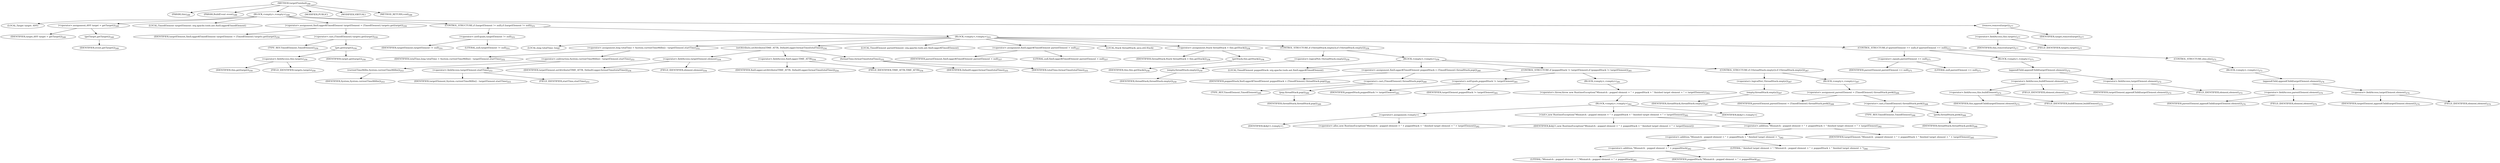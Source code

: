digraph "targetFinished" {  
"543" [label = <(METHOD,targetFinished)<SUB>248</SUB>> ]
"28" [label = <(PARAM,this)<SUB>248</SUB>> ]
"544" [label = <(PARAM,BuildEvent event)<SUB>248</SUB>> ]
"545" [label = <(BLOCK,&lt;empty&gt;,&lt;empty&gt;)<SUB>248</SUB>> ]
"546" [label = <(LOCAL,Target target: ANY)> ]
"547" [label = <(&lt;operator&gt;.assignment,ANY target = getTarget())<SUB>249</SUB>> ]
"548" [label = <(IDENTIFIER,target,ANY target = getTarget())<SUB>249</SUB>> ]
"549" [label = <(getTarget,getTarget())<SUB>249</SUB>> ]
"550" [label = <(IDENTIFIER,event,getTarget())<SUB>249</SUB>> ]
"551" [label = <(LOCAL,TimedElement targetElement: org.apache.tools.ant.XmlLogger$TimedElement)> ]
"552" [label = <(&lt;operator&gt;.assignment,XmlLogger$TimedElement targetElement = (TimedElement) targets.get(target))<SUB>250</SUB>> ]
"553" [label = <(IDENTIFIER,targetElement,XmlLogger$TimedElement targetElement = (TimedElement) targets.get(target))<SUB>250</SUB>> ]
"554" [label = <(&lt;operator&gt;.cast,(TimedElement) targets.get(target))<SUB>250</SUB>> ]
"555" [label = <(TYPE_REF,TimedElement,TimedElement)<SUB>250</SUB>> ]
"556" [label = <(get,get(target))<SUB>250</SUB>> ]
"557" [label = <(&lt;operator&gt;.fieldAccess,this.targets)<SUB>250</SUB>> ]
"558" [label = <(IDENTIFIER,this,get(target))<SUB>250</SUB>> ]
"559" [label = <(FIELD_IDENTIFIER,targets,targets)<SUB>250</SUB>> ]
"560" [label = <(IDENTIFIER,target,get(target))<SUB>250</SUB>> ]
"561" [label = <(CONTROL_STRUCTURE,if (targetElement != null),if (targetElement != null))<SUB>251</SUB>> ]
"562" [label = <(&lt;operator&gt;.notEquals,targetElement != null)<SUB>251</SUB>> ]
"563" [label = <(IDENTIFIER,targetElement,targetElement != null)<SUB>251</SUB>> ]
"564" [label = <(LITERAL,null,targetElement != null)<SUB>251</SUB>> ]
"565" [label = <(BLOCK,&lt;empty&gt;,&lt;empty&gt;)<SUB>251</SUB>> ]
"566" [label = <(LOCAL,long totalTime: long)> ]
"567" [label = <(&lt;operator&gt;.assignment,long totalTime = System.currentTimeMillis() - targetElement.startTime)<SUB>252</SUB>> ]
"568" [label = <(IDENTIFIER,totalTime,long totalTime = System.currentTimeMillis() - targetElement.startTime)<SUB>252</SUB>> ]
"569" [label = <(&lt;operator&gt;.subtraction,System.currentTimeMillis() - targetElement.startTime)<SUB>253</SUB>> ]
"570" [label = <(currentTimeMillis,System.currentTimeMillis())<SUB>253</SUB>> ]
"571" [label = <(IDENTIFIER,System,System.currentTimeMillis())<SUB>253</SUB>> ]
"572" [label = <(&lt;operator&gt;.fieldAccess,targetElement.startTime)<SUB>253</SUB>> ]
"573" [label = <(IDENTIFIER,targetElement,System.currentTimeMillis() - targetElement.startTime)<SUB>253</SUB>> ]
"574" [label = <(FIELD_IDENTIFIER,startTime,startTime)<SUB>253</SUB>> ]
"575" [label = <(setAttribute,setAttribute(TIME_ATTR, DefaultLogger.formatTime(totalTime)))<SUB>254</SUB>> ]
"576" [label = <(&lt;operator&gt;.fieldAccess,targetElement.element)<SUB>254</SUB>> ]
"577" [label = <(IDENTIFIER,targetElement,setAttribute(TIME_ATTR, DefaultLogger.formatTime(totalTime)))<SUB>254</SUB>> ]
"578" [label = <(FIELD_IDENTIFIER,element,element)<SUB>254</SUB>> ]
"579" [label = <(&lt;operator&gt;.fieldAccess,XmlLogger.TIME_ATTR)<SUB>254</SUB>> ]
"580" [label = <(IDENTIFIER,XmlLogger,setAttribute(TIME_ATTR, DefaultLogger.formatTime(totalTime)))<SUB>254</SUB>> ]
"581" [label = <(FIELD_IDENTIFIER,TIME_ATTR,TIME_ATTR)<SUB>254</SUB>> ]
"582" [label = <(formatTime,formatTime(totalTime))<SUB>255</SUB>> ]
"583" [label = <(IDENTIFIER,DefaultLogger,formatTime(totalTime))<SUB>255</SUB>> ]
"584" [label = <(IDENTIFIER,totalTime,formatTime(totalTime))<SUB>255</SUB>> ]
"585" [label = <(LOCAL,TimedElement parentElement: org.apache.tools.ant.XmlLogger$TimedElement)> ]
"586" [label = <(&lt;operator&gt;.assignment,XmlLogger$TimedElement parentElement = null)<SUB>257</SUB>> ]
"587" [label = <(IDENTIFIER,parentElement,XmlLogger$TimedElement parentElement = null)<SUB>257</SUB>> ]
"588" [label = <(LITERAL,null,XmlLogger$TimedElement parentElement = null)<SUB>257</SUB>> ]
"589" [label = <(LOCAL,Stack threadStack: java.util.Stack)> ]
"590" [label = <(&lt;operator&gt;.assignment,Stack threadStack = this.getStack())<SUB>258</SUB>> ]
"591" [label = <(IDENTIFIER,threadStack,Stack threadStack = this.getStack())<SUB>258</SUB>> ]
"592" [label = <(getStack,this.getStack())<SUB>258</SUB>> ]
"27" [label = <(IDENTIFIER,this,this.getStack())<SUB>258</SUB>> ]
"593" [label = <(CONTROL_STRUCTURE,if (!threadStack.empty()),if (!threadStack.empty()))<SUB>259</SUB>> ]
"594" [label = <(&lt;operator&gt;.logicalNot,!threadStack.empty())<SUB>259</SUB>> ]
"595" [label = <(empty,threadStack.empty())<SUB>259</SUB>> ]
"596" [label = <(IDENTIFIER,threadStack,threadStack.empty())<SUB>259</SUB>> ]
"597" [label = <(BLOCK,&lt;empty&gt;,&lt;empty&gt;)<SUB>259</SUB>> ]
"598" [label = <(LOCAL,TimedElement poppedStack: org.apache.tools.ant.XmlLogger$TimedElement)> ]
"599" [label = <(&lt;operator&gt;.assignment,XmlLogger$TimedElement poppedStack = (TimedElement) threadStack.pop())<SUB>260</SUB>> ]
"600" [label = <(IDENTIFIER,poppedStack,XmlLogger$TimedElement poppedStack = (TimedElement) threadStack.pop())<SUB>260</SUB>> ]
"601" [label = <(&lt;operator&gt;.cast,(TimedElement) threadStack.pop())<SUB>260</SUB>> ]
"602" [label = <(TYPE_REF,TimedElement,TimedElement)<SUB>260</SUB>> ]
"603" [label = <(pop,threadStack.pop())<SUB>260</SUB>> ]
"604" [label = <(IDENTIFIER,threadStack,threadStack.pop())<SUB>260</SUB>> ]
"605" [label = <(CONTROL_STRUCTURE,if (poppedStack != targetElement),if (poppedStack != targetElement))<SUB>261</SUB>> ]
"606" [label = <(&lt;operator&gt;.notEquals,poppedStack != targetElement)<SUB>261</SUB>> ]
"607" [label = <(IDENTIFIER,poppedStack,poppedStack != targetElement)<SUB>261</SUB>> ]
"608" [label = <(IDENTIFIER,targetElement,poppedStack != targetElement)<SUB>261</SUB>> ]
"609" [label = <(BLOCK,&lt;empty&gt;,&lt;empty&gt;)<SUB>261</SUB>> ]
"610" [label = <(&lt;operator&gt;.throw,throw new RuntimeException(&quot;Mismatch - popped element = &quot; + poppedStack + &quot; finished target element = &quot; + targetElement);)<SUB>262</SUB>> ]
"611" [label = <(BLOCK,&lt;empty&gt;,&lt;empty&gt;)<SUB>262</SUB>> ]
"612" [label = <(&lt;operator&gt;.assignment,&lt;empty&gt;)> ]
"613" [label = <(IDENTIFIER,$obj11,&lt;empty&gt;)> ]
"614" [label = <(&lt;operator&gt;.alloc,new RuntimeException(&quot;Mismatch - popped element = &quot; + poppedStack + &quot; finished target element = &quot; + targetElement))<SUB>262</SUB>> ]
"615" [label = <(&lt;init&gt;,new RuntimeException(&quot;Mismatch - popped element = &quot; + poppedStack + &quot; finished target element = &quot; + targetElement))<SUB>262</SUB>> ]
"616" [label = <(IDENTIFIER,$obj11,new RuntimeException(&quot;Mismatch - popped element = &quot; + poppedStack + &quot; finished target element = &quot; + targetElement))> ]
"617" [label = <(&lt;operator&gt;.addition,&quot;Mismatch - popped element = &quot; + poppedStack + &quot; finished target element = &quot; + targetElement)<SUB>262</SUB>> ]
"618" [label = <(&lt;operator&gt;.addition,&quot;Mismatch - popped element = &quot; + poppedStack + &quot; finished target element = &quot;)<SUB>262</SUB>> ]
"619" [label = <(&lt;operator&gt;.addition,&quot;Mismatch - popped element = &quot; + poppedStack)<SUB>262</SUB>> ]
"620" [label = <(LITERAL,&quot;Mismatch - popped element = &quot;,&quot;Mismatch - popped element = &quot; + poppedStack)<SUB>262</SUB>> ]
"621" [label = <(IDENTIFIER,poppedStack,&quot;Mismatch - popped element = &quot; + poppedStack)<SUB>263</SUB>> ]
"622" [label = <(LITERAL,&quot; finished target element = &quot;,&quot;Mismatch - popped element = &quot; + poppedStack + &quot; finished target element = &quot;)<SUB>264</SUB>> ]
"623" [label = <(IDENTIFIER,targetElement,&quot;Mismatch - popped element = &quot; + poppedStack + &quot; finished target element = &quot; + targetElement)<SUB>265</SUB>> ]
"624" [label = <(IDENTIFIER,$obj11,&lt;empty&gt;)> ]
"625" [label = <(CONTROL_STRUCTURE,if (!threadStack.empty()),if (!threadStack.empty()))<SUB>267</SUB>> ]
"626" [label = <(&lt;operator&gt;.logicalNot,!threadStack.empty())<SUB>267</SUB>> ]
"627" [label = <(empty,threadStack.empty())<SUB>267</SUB>> ]
"628" [label = <(IDENTIFIER,threadStack,threadStack.empty())<SUB>267</SUB>> ]
"629" [label = <(BLOCK,&lt;empty&gt;,&lt;empty&gt;)<SUB>267</SUB>> ]
"630" [label = <(&lt;operator&gt;.assignment,parentElement = (TimedElement) threadStack.peek())<SUB>268</SUB>> ]
"631" [label = <(IDENTIFIER,parentElement,parentElement = (TimedElement) threadStack.peek())<SUB>268</SUB>> ]
"632" [label = <(&lt;operator&gt;.cast,(TimedElement) threadStack.peek())<SUB>268</SUB>> ]
"633" [label = <(TYPE_REF,TimedElement,TimedElement)<SUB>268</SUB>> ]
"634" [label = <(peek,threadStack.peek())<SUB>268</SUB>> ]
"635" [label = <(IDENTIFIER,threadStack,threadStack.peek())<SUB>268</SUB>> ]
"636" [label = <(CONTROL_STRUCTURE,if (parentElement == null),if (parentElement == null))<SUB>271</SUB>> ]
"637" [label = <(&lt;operator&gt;.equals,parentElement == null)<SUB>271</SUB>> ]
"638" [label = <(IDENTIFIER,parentElement,parentElement == null)<SUB>271</SUB>> ]
"639" [label = <(LITERAL,null,parentElement == null)<SUB>271</SUB>> ]
"640" [label = <(BLOCK,&lt;empty&gt;,&lt;empty&gt;)<SUB>271</SUB>> ]
"641" [label = <(appendChild,appendChild(targetElement.element))<SUB>272</SUB>> ]
"642" [label = <(&lt;operator&gt;.fieldAccess,buildElement.element)<SUB>272</SUB>> ]
"643" [label = <(&lt;operator&gt;.fieldAccess,this.buildElement)<SUB>272</SUB>> ]
"644" [label = <(IDENTIFIER,this,appendChild(targetElement.element))<SUB>272</SUB>> ]
"645" [label = <(FIELD_IDENTIFIER,buildElement,buildElement)<SUB>272</SUB>> ]
"646" [label = <(FIELD_IDENTIFIER,element,element)<SUB>272</SUB>> ]
"647" [label = <(&lt;operator&gt;.fieldAccess,targetElement.element)<SUB>272</SUB>> ]
"648" [label = <(IDENTIFIER,targetElement,appendChild(targetElement.element))<SUB>272</SUB>> ]
"649" [label = <(FIELD_IDENTIFIER,element,element)<SUB>272</SUB>> ]
"650" [label = <(CONTROL_STRUCTURE,else,else)<SUB>273</SUB>> ]
"651" [label = <(BLOCK,&lt;empty&gt;,&lt;empty&gt;)<SUB>273</SUB>> ]
"652" [label = <(appendChild,appendChild(targetElement.element))<SUB>274</SUB>> ]
"653" [label = <(&lt;operator&gt;.fieldAccess,parentElement.element)<SUB>274</SUB>> ]
"654" [label = <(IDENTIFIER,parentElement,appendChild(targetElement.element))<SUB>274</SUB>> ]
"655" [label = <(FIELD_IDENTIFIER,element,element)<SUB>274</SUB>> ]
"656" [label = <(&lt;operator&gt;.fieldAccess,targetElement.element)<SUB>274</SUB>> ]
"657" [label = <(IDENTIFIER,targetElement,appendChild(targetElement.element))<SUB>274</SUB>> ]
"658" [label = <(FIELD_IDENTIFIER,element,element)<SUB>274</SUB>> ]
"659" [label = <(remove,remove(target))<SUB>277</SUB>> ]
"660" [label = <(&lt;operator&gt;.fieldAccess,this.targets)<SUB>277</SUB>> ]
"661" [label = <(IDENTIFIER,this,remove(target))<SUB>277</SUB>> ]
"662" [label = <(FIELD_IDENTIFIER,targets,targets)<SUB>277</SUB>> ]
"663" [label = <(IDENTIFIER,target,remove(target))<SUB>277</SUB>> ]
"664" [label = <(MODIFIER,PUBLIC)> ]
"665" [label = <(MODIFIER,VIRTUAL)> ]
"666" [label = <(METHOD_RETURN,void)<SUB>248</SUB>> ]
  "543" -> "28" 
  "543" -> "544" 
  "543" -> "545" 
  "543" -> "664" 
  "543" -> "665" 
  "543" -> "666" 
  "545" -> "546" 
  "545" -> "547" 
  "545" -> "551" 
  "545" -> "552" 
  "545" -> "561" 
  "545" -> "659" 
  "547" -> "548" 
  "547" -> "549" 
  "549" -> "550" 
  "552" -> "553" 
  "552" -> "554" 
  "554" -> "555" 
  "554" -> "556" 
  "556" -> "557" 
  "556" -> "560" 
  "557" -> "558" 
  "557" -> "559" 
  "561" -> "562" 
  "561" -> "565" 
  "562" -> "563" 
  "562" -> "564" 
  "565" -> "566" 
  "565" -> "567" 
  "565" -> "575" 
  "565" -> "585" 
  "565" -> "586" 
  "565" -> "589" 
  "565" -> "590" 
  "565" -> "593" 
  "565" -> "636" 
  "567" -> "568" 
  "567" -> "569" 
  "569" -> "570" 
  "569" -> "572" 
  "570" -> "571" 
  "572" -> "573" 
  "572" -> "574" 
  "575" -> "576" 
  "575" -> "579" 
  "575" -> "582" 
  "576" -> "577" 
  "576" -> "578" 
  "579" -> "580" 
  "579" -> "581" 
  "582" -> "583" 
  "582" -> "584" 
  "586" -> "587" 
  "586" -> "588" 
  "590" -> "591" 
  "590" -> "592" 
  "592" -> "27" 
  "593" -> "594" 
  "593" -> "597" 
  "594" -> "595" 
  "595" -> "596" 
  "597" -> "598" 
  "597" -> "599" 
  "597" -> "605" 
  "597" -> "625" 
  "599" -> "600" 
  "599" -> "601" 
  "601" -> "602" 
  "601" -> "603" 
  "603" -> "604" 
  "605" -> "606" 
  "605" -> "609" 
  "606" -> "607" 
  "606" -> "608" 
  "609" -> "610" 
  "610" -> "611" 
  "611" -> "612" 
  "611" -> "615" 
  "611" -> "624" 
  "612" -> "613" 
  "612" -> "614" 
  "615" -> "616" 
  "615" -> "617" 
  "617" -> "618" 
  "617" -> "623" 
  "618" -> "619" 
  "618" -> "622" 
  "619" -> "620" 
  "619" -> "621" 
  "625" -> "626" 
  "625" -> "629" 
  "626" -> "627" 
  "627" -> "628" 
  "629" -> "630" 
  "630" -> "631" 
  "630" -> "632" 
  "632" -> "633" 
  "632" -> "634" 
  "634" -> "635" 
  "636" -> "637" 
  "636" -> "640" 
  "636" -> "650" 
  "637" -> "638" 
  "637" -> "639" 
  "640" -> "641" 
  "641" -> "642" 
  "641" -> "647" 
  "642" -> "643" 
  "642" -> "646" 
  "643" -> "644" 
  "643" -> "645" 
  "647" -> "648" 
  "647" -> "649" 
  "650" -> "651" 
  "651" -> "652" 
  "652" -> "653" 
  "652" -> "656" 
  "653" -> "654" 
  "653" -> "655" 
  "656" -> "657" 
  "656" -> "658" 
  "659" -> "660" 
  "659" -> "663" 
  "660" -> "661" 
  "660" -> "662" 
}
